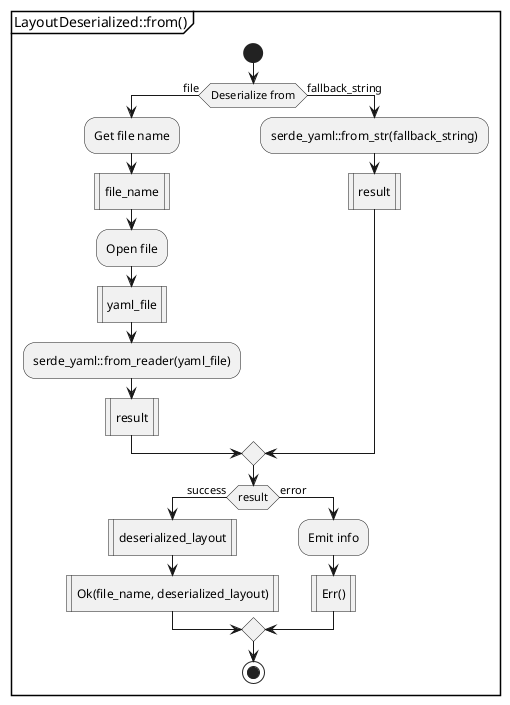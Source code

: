@startuml deserialize_layout
partition "LayoutDeserialized::from()"{
    start

    if (Deserialize from) then (file)
        :Get file name;
        :file_name|
        :Open file;
        :yaml_file|
        :serde_yaml::from_reader(yaml_file);
        :result|
    else (fallback_string)
        :serde_yaml::from_str(fallback_string);

        :result|
    endif

    if (result) then (success)
        :deserialized_layout|
        :Ok(file_name, deserialized_layout)|
    else (error)
        :Emit info;
        :Err()|
    endif

    stop

}

@enduml